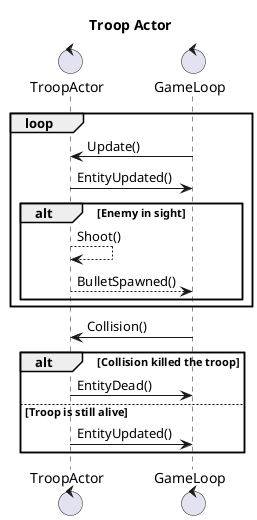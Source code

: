 @startuml
'https://plantuml.com/sequence-diagram

title Troop Actor

control TroopActor
control GameLoop

loop

GameLoop -> TroopActor: Update()
TroopActor -> GameLoop: EntityUpdated()

alt Enemy in sight
    TroopActor --> TroopActor: Shoot()
    TroopActor --> GameLoop: BulletSpawned()
end
end

GameLoop -> TroopActor: Collision()
alt Collision killed the troop
TroopActor -> GameLoop: EntityDead()
else Troop is still alive
TroopActor -> GameLoop: EntityUpdated()
end







@enduml
